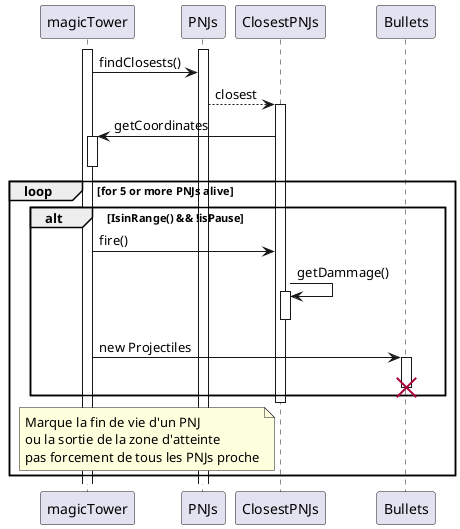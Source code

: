 @startuml
activate magicTower
activate PNJs
magicTower -> PNJs: findClosests()
PNJs --> ClosestPNJs: closest
activate ClosestPNJs
ClosestPNJs -> magicTower: getCoordinates
activate magicTower
deactivate magicTower
loop for 5 or more PNJs alive
    alt IsinRange() && !isPause
        magicTower -> ClosestPNJs: fire()
        ClosestPNJs -> ClosestPNJs: getDammage()
        activate ClosestPNJs
        deactivate ClosestPNJs
        magicTower -> Bullets: new Projectiles
        activate Bullets
        deactivate Bullets
        destroy Bullets
    end
    deactivate ClosestPNJs
    note left of ClosestPNJs
           Marque la fin de vie d'un PNJ
           ou la sortie de la zone d'atteinte
           pas forcement de tous les PNJs proche
       end note
end

@enduml